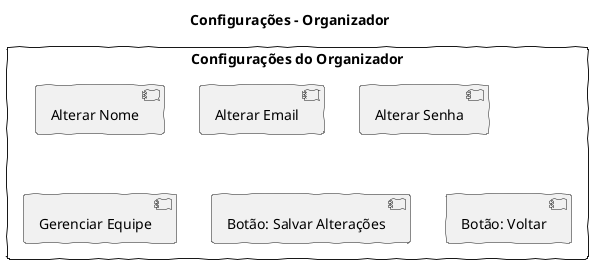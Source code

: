 @startuml
skinparam handwritten true
title Configurações - Organizador

rectangle "Configurações do Organizador" {
  [Alterar Nome]
  [Alterar Email]
  [Alterar Senha]
  [Gerenciar Equipe]
  [Botão: Salvar Alterações]
  [Botão: Voltar]
}
@enduml
